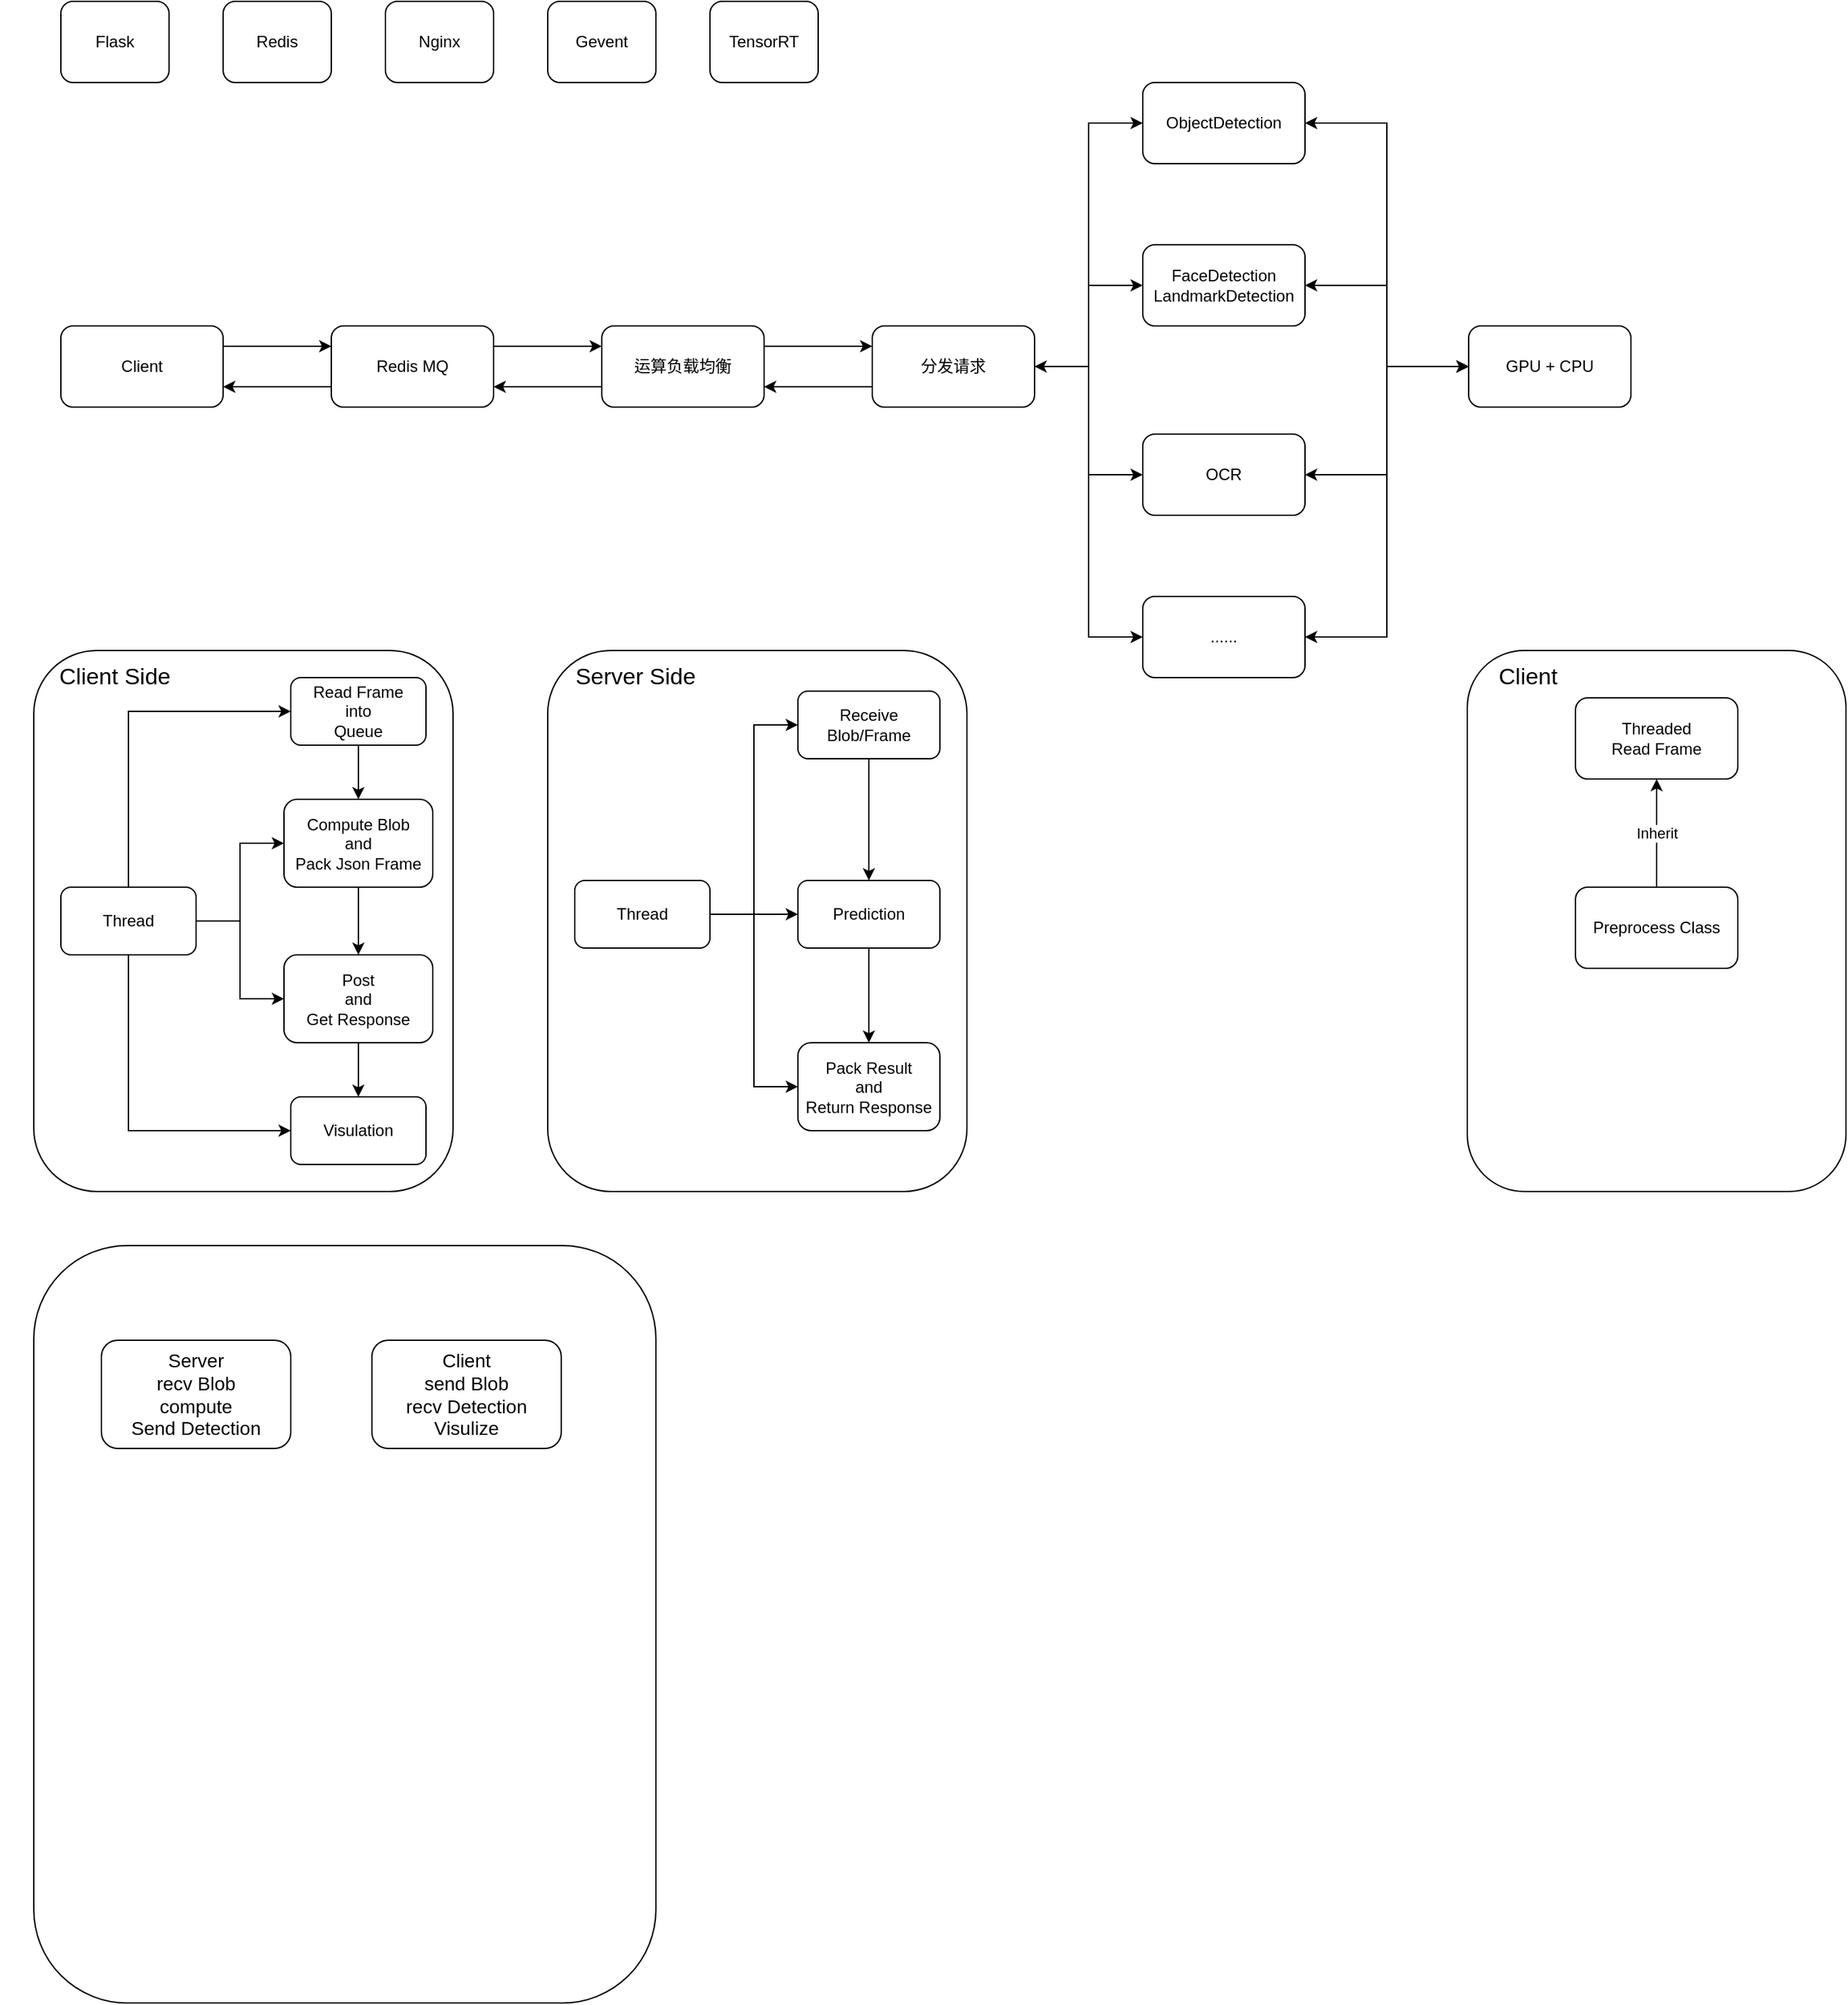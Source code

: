 <mxfile version="14.1.1" type="github">
  <diagram id="7dhG77_Q10vjQAKvfWMw" name="Page-1">
    <mxGraphModel dx="734" dy="479" grid="1" gridSize="10" guides="1" tooltips="1" connect="1" arrows="1" fold="1" page="1" pageScale="1" pageWidth="827" pageHeight="1169" math="0" shadow="0">
      <root>
        <mxCell id="0" />
        <mxCell id="1" parent="0" />
        <mxCell id="kNMitA74HekCaNC5wL4F-1" value="" style="rounded=1;whiteSpace=wrap;html=1;" vertex="1" parent="1">
          <mxGeometry x="60" y="960" width="460" height="560" as="geometry" />
        </mxCell>
        <mxCell id="WyiyPVkX2-RSNoQSLLox-2" style="edgeStyle=orthogonalEdgeStyle;rounded=0;orthogonalLoop=1;jettySize=auto;html=1;exitX=1;exitY=0.25;exitDx=0;exitDy=0;entryX=0;entryY=0.25;entryDx=0;entryDy=0;" parent="1" source="9NKGEl0jnILZwDAVQmjc-1" target="9NKGEl0jnILZwDAVQmjc-3" edge="1">
          <mxGeometry relative="1" as="geometry" />
        </mxCell>
        <mxCell id="9NKGEl0jnILZwDAVQmjc-1" value="Client" style="rounded=1;whiteSpace=wrap;html=1;" parent="1" vertex="1">
          <mxGeometry x="80" y="280" width="120" height="60" as="geometry" />
        </mxCell>
        <mxCell id="i9eNnEVXPlJ7ctMdqRhR-3" style="edgeStyle=orthogonalEdgeStyle;rounded=0;orthogonalLoop=1;jettySize=auto;html=1;exitX=0;exitY=0.75;exitDx=0;exitDy=0;entryX=1;entryY=0.75;entryDx=0;entryDy=0;" parent="1" source="9NKGEl0jnILZwDAVQmjc-3" target="9NKGEl0jnILZwDAVQmjc-1" edge="1">
          <mxGeometry relative="1" as="geometry" />
        </mxCell>
        <mxCell id="i9eNnEVXPlJ7ctMdqRhR-4" style="edgeStyle=orthogonalEdgeStyle;rounded=0;orthogonalLoop=1;jettySize=auto;html=1;exitX=1;exitY=0.25;exitDx=0;exitDy=0;entryX=0;entryY=0.25;entryDx=0;entryDy=0;" parent="1" source="9NKGEl0jnILZwDAVQmjc-3" target="i9eNnEVXPlJ7ctMdqRhR-1" edge="1">
          <mxGeometry relative="1" as="geometry" />
        </mxCell>
        <mxCell id="9NKGEl0jnILZwDAVQmjc-3" value="Redis MQ" style="rounded=1;whiteSpace=wrap;html=1;" parent="1" vertex="1">
          <mxGeometry x="280" y="280" width="120" height="60" as="geometry" />
        </mxCell>
        <mxCell id="i9eNnEVXPlJ7ctMdqRhR-5" style="edgeStyle=orthogonalEdgeStyle;rounded=0;orthogonalLoop=1;jettySize=auto;html=1;exitX=0;exitY=0.75;exitDx=0;exitDy=0;entryX=1;entryY=0.75;entryDx=0;entryDy=0;" parent="1" source="i9eNnEVXPlJ7ctMdqRhR-1" target="9NKGEl0jnILZwDAVQmjc-3" edge="1">
          <mxGeometry relative="1" as="geometry" />
        </mxCell>
        <mxCell id="Oo6SzhEoN0E3CcnQ-WtD-2" style="edgeStyle=orthogonalEdgeStyle;rounded=0;orthogonalLoop=1;jettySize=auto;html=1;exitX=1;exitY=0.25;exitDx=0;exitDy=0;entryX=0;entryY=0.25;entryDx=0;entryDy=0;" parent="1" source="i9eNnEVXPlJ7ctMdqRhR-1" target="Oo6SzhEoN0E3CcnQ-WtD-1" edge="1">
          <mxGeometry relative="1" as="geometry" />
        </mxCell>
        <mxCell id="i9eNnEVXPlJ7ctMdqRhR-1" value="运算负载均衡" style="rounded=1;whiteSpace=wrap;html=1;" parent="1" vertex="1">
          <mxGeometry x="480" y="280" width="120" height="60" as="geometry" />
        </mxCell>
        <mxCell id="Oo6SzhEoN0E3CcnQ-WtD-21" style="edgeStyle=orthogonalEdgeStyle;rounded=0;orthogonalLoop=1;jettySize=auto;html=1;entryX=1;entryY=0.5;entryDx=0;entryDy=0;" parent="1" source="i9eNnEVXPlJ7ctMdqRhR-6" target="Oo6SzhEoN0E3CcnQ-WtD-4" edge="1">
          <mxGeometry relative="1" as="geometry" />
        </mxCell>
        <mxCell id="Oo6SzhEoN0E3CcnQ-WtD-22" style="edgeStyle=orthogonalEdgeStyle;rounded=0;orthogonalLoop=1;jettySize=auto;html=1;entryX=1;entryY=0.5;entryDx=0;entryDy=0;" parent="1" source="i9eNnEVXPlJ7ctMdqRhR-6" target="Oo6SzhEoN0E3CcnQ-WtD-5" edge="1">
          <mxGeometry relative="1" as="geometry" />
        </mxCell>
        <mxCell id="Oo6SzhEoN0E3CcnQ-WtD-23" style="edgeStyle=orthogonalEdgeStyle;rounded=0;orthogonalLoop=1;jettySize=auto;html=1;entryX=1;entryY=0.5;entryDx=0;entryDy=0;" parent="1" source="i9eNnEVXPlJ7ctMdqRhR-6" target="Oo6SzhEoN0E3CcnQ-WtD-6" edge="1">
          <mxGeometry relative="1" as="geometry" />
        </mxCell>
        <mxCell id="Oo6SzhEoN0E3CcnQ-WtD-24" style="edgeStyle=orthogonalEdgeStyle;rounded=0;orthogonalLoop=1;jettySize=auto;html=1;entryX=1;entryY=0.5;entryDx=0;entryDy=0;" parent="1" source="i9eNnEVXPlJ7ctMdqRhR-6" target="Oo6SzhEoN0E3CcnQ-WtD-7" edge="1">
          <mxGeometry relative="1" as="geometry" />
        </mxCell>
        <mxCell id="i9eNnEVXPlJ7ctMdqRhR-6" value="GPU + CPU" style="rounded=1;whiteSpace=wrap;html=1;" parent="1" vertex="1">
          <mxGeometry x="1121" y="280" width="120" height="60" as="geometry" />
        </mxCell>
        <mxCell id="1QFQKJrHIQteWZRxJTOW-2" value="Flask" style="rounded=1;whiteSpace=wrap;html=1;" parent="1" vertex="1">
          <mxGeometry x="80" y="40" width="80" height="60" as="geometry" />
        </mxCell>
        <mxCell id="1QFQKJrHIQteWZRxJTOW-7" value="Redis" style="rounded=1;whiteSpace=wrap;html=1;" parent="1" vertex="1">
          <mxGeometry x="200" y="40" width="80" height="60" as="geometry" />
        </mxCell>
        <mxCell id="1QFQKJrHIQteWZRxJTOW-8" value="Nginx" style="rounded=1;whiteSpace=wrap;html=1;" parent="1" vertex="1">
          <mxGeometry x="320" y="40" width="80" height="60" as="geometry" />
        </mxCell>
        <mxCell id="1QFQKJrHIQteWZRxJTOW-9" value="Gevent" style="rounded=1;whiteSpace=wrap;html=1;" parent="1" vertex="1">
          <mxGeometry x="440" y="40" width="80" height="60" as="geometry" />
        </mxCell>
        <mxCell id="Oo6SzhEoN0E3CcnQ-WtD-3" style="edgeStyle=orthogonalEdgeStyle;rounded=0;orthogonalLoop=1;jettySize=auto;html=1;exitX=0;exitY=0.75;exitDx=0;exitDy=0;entryX=1;entryY=0.75;entryDx=0;entryDy=0;" parent="1" source="Oo6SzhEoN0E3CcnQ-WtD-1" target="i9eNnEVXPlJ7ctMdqRhR-1" edge="1">
          <mxGeometry relative="1" as="geometry" />
        </mxCell>
        <mxCell id="Oo6SzhEoN0E3CcnQ-WtD-16" style="edgeStyle=orthogonalEdgeStyle;rounded=0;orthogonalLoop=1;jettySize=auto;html=1;entryX=0;entryY=0.5;entryDx=0;entryDy=0;" parent="1" source="Oo6SzhEoN0E3CcnQ-WtD-1" target="Oo6SzhEoN0E3CcnQ-WtD-4" edge="1">
          <mxGeometry relative="1" as="geometry" />
        </mxCell>
        <mxCell id="Oo6SzhEoN0E3CcnQ-WtD-17" style="edgeStyle=orthogonalEdgeStyle;rounded=0;orthogonalLoop=1;jettySize=auto;html=1;entryX=0;entryY=0.5;entryDx=0;entryDy=0;" parent="1" source="Oo6SzhEoN0E3CcnQ-WtD-1" target="Oo6SzhEoN0E3CcnQ-WtD-5" edge="1">
          <mxGeometry relative="1" as="geometry" />
        </mxCell>
        <mxCell id="Oo6SzhEoN0E3CcnQ-WtD-18" style="edgeStyle=orthogonalEdgeStyle;rounded=0;orthogonalLoop=1;jettySize=auto;html=1;entryX=0;entryY=0.5;entryDx=0;entryDy=0;" parent="1" source="Oo6SzhEoN0E3CcnQ-WtD-1" target="Oo6SzhEoN0E3CcnQ-WtD-6" edge="1">
          <mxGeometry relative="1" as="geometry" />
        </mxCell>
        <mxCell id="Oo6SzhEoN0E3CcnQ-WtD-19" style="edgeStyle=orthogonalEdgeStyle;rounded=0;orthogonalLoop=1;jettySize=auto;html=1;entryX=0;entryY=0.5;entryDx=0;entryDy=0;" parent="1" source="Oo6SzhEoN0E3CcnQ-WtD-1" target="Oo6SzhEoN0E3CcnQ-WtD-7" edge="1">
          <mxGeometry relative="1" as="geometry" />
        </mxCell>
        <mxCell id="Oo6SzhEoN0E3CcnQ-WtD-1" value="分发请求" style="rounded=1;whiteSpace=wrap;html=1;" parent="1" vertex="1">
          <mxGeometry x="680" y="280" width="120" height="60" as="geometry" />
        </mxCell>
        <mxCell id="Oo6SzhEoN0E3CcnQ-WtD-12" style="edgeStyle=orthogonalEdgeStyle;rounded=0;orthogonalLoop=1;jettySize=auto;html=1;entryX=0;entryY=0.5;entryDx=0;entryDy=0;" parent="1" source="Oo6SzhEoN0E3CcnQ-WtD-4" target="i9eNnEVXPlJ7ctMdqRhR-6" edge="1">
          <mxGeometry relative="1" as="geometry" />
        </mxCell>
        <mxCell id="Oo6SzhEoN0E3CcnQ-WtD-20" style="edgeStyle=orthogonalEdgeStyle;rounded=0;orthogonalLoop=1;jettySize=auto;html=1;entryX=1;entryY=0.5;entryDx=0;entryDy=0;" parent="1" source="Oo6SzhEoN0E3CcnQ-WtD-4" target="Oo6SzhEoN0E3CcnQ-WtD-1" edge="1">
          <mxGeometry relative="1" as="geometry" />
        </mxCell>
        <mxCell id="Oo6SzhEoN0E3CcnQ-WtD-4" value="ObjectDetection" style="rounded=1;whiteSpace=wrap;html=1;" parent="1" vertex="1">
          <mxGeometry x="880" y="100" width="120" height="60" as="geometry" />
        </mxCell>
        <mxCell id="Oo6SzhEoN0E3CcnQ-WtD-13" style="edgeStyle=orthogonalEdgeStyle;rounded=0;orthogonalLoop=1;jettySize=auto;html=1;" parent="1" source="Oo6SzhEoN0E3CcnQ-WtD-5" target="i9eNnEVXPlJ7ctMdqRhR-6" edge="1">
          <mxGeometry relative="1" as="geometry" />
        </mxCell>
        <mxCell id="Oo6SzhEoN0E3CcnQ-WtD-5" value="FaceDetection&lt;br&gt;LandmarkDetection" style="rounded=1;whiteSpace=wrap;html=1;" parent="1" vertex="1">
          <mxGeometry x="880" y="220" width="120" height="60" as="geometry" />
        </mxCell>
        <mxCell id="Oo6SzhEoN0E3CcnQ-WtD-14" style="edgeStyle=orthogonalEdgeStyle;rounded=0;orthogonalLoop=1;jettySize=auto;html=1;entryX=0;entryY=0.5;entryDx=0;entryDy=0;" parent="1" source="Oo6SzhEoN0E3CcnQ-WtD-6" target="i9eNnEVXPlJ7ctMdqRhR-6" edge="1">
          <mxGeometry relative="1" as="geometry" />
        </mxCell>
        <mxCell id="Oo6SzhEoN0E3CcnQ-WtD-6" value="OCR" style="rounded=1;whiteSpace=wrap;html=1;" parent="1" vertex="1">
          <mxGeometry x="880" y="360" width="120" height="60" as="geometry" />
        </mxCell>
        <mxCell id="Oo6SzhEoN0E3CcnQ-WtD-15" style="edgeStyle=orthogonalEdgeStyle;rounded=0;orthogonalLoop=1;jettySize=auto;html=1;entryX=0;entryY=0.5;entryDx=0;entryDy=0;" parent="1" source="Oo6SzhEoN0E3CcnQ-WtD-7" target="i9eNnEVXPlJ7ctMdqRhR-6" edge="1">
          <mxGeometry relative="1" as="geometry" />
        </mxCell>
        <mxCell id="Oo6SzhEoN0E3CcnQ-WtD-7" value="......" style="rounded=1;whiteSpace=wrap;html=1;" parent="1" vertex="1">
          <mxGeometry x="880" y="480" width="120" height="60" as="geometry" />
        </mxCell>
        <mxCell id="Oo6SzhEoN0E3CcnQ-WtD-10" value="TensorRT" style="rounded=1;whiteSpace=wrap;html=1;" parent="1" vertex="1">
          <mxGeometry x="560" y="40" width="80" height="60" as="geometry" />
        </mxCell>
        <mxCell id="kNVmFIi3BoLwCQZXjS9n-1" value="" style="rounded=1;whiteSpace=wrap;html=1;" parent="1" vertex="1">
          <mxGeometry x="60" y="520" width="310" height="400" as="geometry" />
        </mxCell>
        <mxCell id="kNVmFIi3BoLwCQZXjS9n-4" value="&lt;font style=&quot;font-size: 17px&quot;&gt;Client Side&lt;br&gt;&lt;/font&gt;" style="text;html=1;strokeColor=none;fillColor=none;align=center;verticalAlign=middle;whiteSpace=wrap;rounded=0;" parent="1" vertex="1">
          <mxGeometry x="35" y="520" width="170" height="40" as="geometry" />
        </mxCell>
        <mxCell id="kNVmFIi3BoLwCQZXjS9n-15" style="edgeStyle=orthogonalEdgeStyle;rounded=0;orthogonalLoop=1;jettySize=auto;html=1;entryX=0;entryY=0.5;entryDx=0;entryDy=0;" parent="1" source="kNVmFIi3BoLwCQZXjS9n-6" target="kNVmFIi3BoLwCQZXjS9n-12" edge="1">
          <mxGeometry relative="1" as="geometry">
            <Array as="points">
              <mxPoint x="130" y="565" />
            </Array>
          </mxGeometry>
        </mxCell>
        <mxCell id="kNVmFIi3BoLwCQZXjS9n-23" style="edgeStyle=orthogonalEdgeStyle;rounded=0;orthogonalLoop=1;jettySize=auto;html=1;entryX=0;entryY=0.5;entryDx=0;entryDy=0;" parent="1" source="kNVmFIi3BoLwCQZXjS9n-6" target="kNVmFIi3BoLwCQZXjS9n-22" edge="1">
          <mxGeometry relative="1" as="geometry">
            <Array as="points">
              <mxPoint x="130" y="875" />
            </Array>
          </mxGeometry>
        </mxCell>
        <mxCell id="kNVmFIi3BoLwCQZXjS9n-26" style="edgeStyle=orthogonalEdgeStyle;rounded=0;orthogonalLoop=1;jettySize=auto;html=1;entryX=0;entryY=0.5;entryDx=0;entryDy=0;" parent="1" source="kNVmFIi3BoLwCQZXjS9n-6" target="kNVmFIi3BoLwCQZXjS9n-13" edge="1">
          <mxGeometry relative="1" as="geometry" />
        </mxCell>
        <mxCell id="kNVmFIi3BoLwCQZXjS9n-29" style="edgeStyle=orthogonalEdgeStyle;rounded=0;orthogonalLoop=1;jettySize=auto;html=1;entryX=0;entryY=0.5;entryDx=0;entryDy=0;" parent="1" source="kNVmFIi3BoLwCQZXjS9n-6" target="kNVmFIi3BoLwCQZXjS9n-28" edge="1">
          <mxGeometry relative="1" as="geometry" />
        </mxCell>
        <mxCell id="kNVmFIi3BoLwCQZXjS9n-6" value="Thread" style="rounded=1;whiteSpace=wrap;html=1;" parent="1" vertex="1">
          <mxGeometry x="80" y="695" width="100" height="50" as="geometry" />
        </mxCell>
        <mxCell id="kNVmFIi3BoLwCQZXjS9n-18" style="edgeStyle=orthogonalEdgeStyle;rounded=0;orthogonalLoop=1;jettySize=auto;html=1;entryX=0.5;entryY=0;entryDx=0;entryDy=0;" parent="1" source="kNVmFIi3BoLwCQZXjS9n-12" target="kNVmFIi3BoLwCQZXjS9n-13" edge="1">
          <mxGeometry relative="1" as="geometry" />
        </mxCell>
        <mxCell id="kNVmFIi3BoLwCQZXjS9n-12" value="Read Frame&lt;br&gt;into&lt;br&gt;Queue" style="rounded=1;whiteSpace=wrap;html=1;" parent="1" vertex="1">
          <mxGeometry x="250" y="540" width="100" height="50" as="geometry" />
        </mxCell>
        <mxCell id="kNVmFIi3BoLwCQZXjS9n-30" style="edgeStyle=orthogonalEdgeStyle;rounded=0;orthogonalLoop=1;jettySize=auto;html=1;entryX=0.5;entryY=0;entryDx=0;entryDy=0;" parent="1" source="kNVmFIi3BoLwCQZXjS9n-13" target="kNVmFIi3BoLwCQZXjS9n-28" edge="1">
          <mxGeometry relative="1" as="geometry" />
        </mxCell>
        <mxCell id="kNVmFIi3BoLwCQZXjS9n-13" value="Compute Blob&lt;br&gt;and&lt;br&gt;Pack Json Frame" style="rounded=1;whiteSpace=wrap;html=1;" parent="1" vertex="1">
          <mxGeometry x="245" y="630" width="110" height="65" as="geometry" />
        </mxCell>
        <mxCell id="kNVmFIi3BoLwCQZXjS9n-22" value="Visulation" style="rounded=1;whiteSpace=wrap;html=1;" parent="1" vertex="1">
          <mxGeometry x="250" y="850" width="100" height="50" as="geometry" />
        </mxCell>
        <mxCell id="kNVmFIi3BoLwCQZXjS9n-31" style="edgeStyle=orthogonalEdgeStyle;rounded=0;orthogonalLoop=1;jettySize=auto;html=1;entryX=0.5;entryY=0;entryDx=0;entryDy=0;" parent="1" source="kNVmFIi3BoLwCQZXjS9n-28" target="kNVmFIi3BoLwCQZXjS9n-22" edge="1">
          <mxGeometry relative="1" as="geometry" />
        </mxCell>
        <mxCell id="kNVmFIi3BoLwCQZXjS9n-28" value="Post&lt;br&gt;and&lt;br&gt;Get Response" style="rounded=1;whiteSpace=wrap;html=1;" parent="1" vertex="1">
          <mxGeometry x="245" y="745" width="110" height="65" as="geometry" />
        </mxCell>
        <mxCell id="kNVmFIi3BoLwCQZXjS9n-32" value="" style="rounded=1;whiteSpace=wrap;html=1;" parent="1" vertex="1">
          <mxGeometry x="440" y="520" width="310" height="400" as="geometry" />
        </mxCell>
        <mxCell id="kNVmFIi3BoLwCQZXjS9n-33" value="&lt;font style=&quot;font-size: 17px&quot;&gt;Server Side&lt;br&gt;&lt;/font&gt;" style="text;html=1;strokeColor=none;fillColor=none;align=center;verticalAlign=middle;whiteSpace=wrap;rounded=0;" parent="1" vertex="1">
          <mxGeometry x="450" y="520" width="110" height="40" as="geometry" />
        </mxCell>
        <mxCell id="kNVmFIi3BoLwCQZXjS9n-37" style="edgeStyle=orthogonalEdgeStyle;rounded=0;orthogonalLoop=1;jettySize=auto;html=1;entryX=0;entryY=0.5;entryDx=0;entryDy=0;" parent="1" source="kNVmFIi3BoLwCQZXjS9n-38" target="kNVmFIi3BoLwCQZXjS9n-45" edge="1">
          <mxGeometry relative="1" as="geometry" />
        </mxCell>
        <mxCell id="kNVmFIi3BoLwCQZXjS9n-46" style="edgeStyle=orthogonalEdgeStyle;rounded=0;orthogonalLoop=1;jettySize=auto;html=1;entryX=0;entryY=0.5;entryDx=0;entryDy=0;" parent="1" source="kNVmFIi3BoLwCQZXjS9n-38" target="kNVmFIi3BoLwCQZXjS9n-40" edge="1">
          <mxGeometry relative="1" as="geometry" />
        </mxCell>
        <mxCell id="kNVmFIi3BoLwCQZXjS9n-51" style="edgeStyle=orthogonalEdgeStyle;rounded=0;orthogonalLoop=1;jettySize=auto;html=1;entryX=0;entryY=0.5;entryDx=0;entryDy=0;" parent="1" source="kNVmFIi3BoLwCQZXjS9n-38" target="kNVmFIi3BoLwCQZXjS9n-47" edge="1">
          <mxGeometry relative="1" as="geometry" />
        </mxCell>
        <mxCell id="kNVmFIi3BoLwCQZXjS9n-38" value="Thread" style="rounded=1;whiteSpace=wrap;html=1;" parent="1" vertex="1">
          <mxGeometry x="460" y="690" width="100" height="50" as="geometry" />
        </mxCell>
        <mxCell id="kNVmFIi3BoLwCQZXjS9n-48" style="edgeStyle=orthogonalEdgeStyle;rounded=0;orthogonalLoop=1;jettySize=auto;html=1;entryX=0.5;entryY=0;entryDx=0;entryDy=0;" parent="1" source="kNVmFIi3BoLwCQZXjS9n-40" target="kNVmFIi3BoLwCQZXjS9n-47" edge="1">
          <mxGeometry relative="1" as="geometry" />
        </mxCell>
        <mxCell id="kNVmFIi3BoLwCQZXjS9n-40" value="Receive Blob/Frame" style="rounded=1;whiteSpace=wrap;html=1;" parent="1" vertex="1">
          <mxGeometry x="625" y="550" width="105" height="50" as="geometry" />
        </mxCell>
        <mxCell id="kNVmFIi3BoLwCQZXjS9n-45" value="Pack Result&lt;br&gt;and&lt;br&gt;Return Response" style="rounded=1;whiteSpace=wrap;html=1;" parent="1" vertex="1">
          <mxGeometry x="625" y="810" width="105" height="65" as="geometry" />
        </mxCell>
        <mxCell id="kNVmFIi3BoLwCQZXjS9n-50" style="edgeStyle=orthogonalEdgeStyle;rounded=0;orthogonalLoop=1;jettySize=auto;html=1;entryX=0.5;entryY=0;entryDx=0;entryDy=0;" parent="1" source="kNVmFIi3BoLwCQZXjS9n-47" target="kNVmFIi3BoLwCQZXjS9n-45" edge="1">
          <mxGeometry relative="1" as="geometry" />
        </mxCell>
        <mxCell id="kNVmFIi3BoLwCQZXjS9n-47" value="Prediction" style="rounded=1;whiteSpace=wrap;html=1;" parent="1" vertex="1">
          <mxGeometry x="625" y="690" width="105" height="50" as="geometry" />
        </mxCell>
        <mxCell id="QiKK5mnKe8_MFQ2hnqFY-2" value="" style="rounded=1;whiteSpace=wrap;html=1;" parent="1" vertex="1">
          <mxGeometry x="1120" y="520" width="280" height="400" as="geometry" />
        </mxCell>
        <mxCell id="QiKK5mnKe8_MFQ2hnqFY-4" value="&lt;font style=&quot;font-size: 17px&quot;&gt;Client&lt;/font&gt;" style="text;html=1;strokeColor=none;fillColor=none;align=center;verticalAlign=middle;whiteSpace=wrap;rounded=0;" parent="1" vertex="1">
          <mxGeometry x="1120" y="520" width="90" height="40" as="geometry" />
        </mxCell>
        <mxCell id="QiKK5mnKe8_MFQ2hnqFY-5" value="Threaded &lt;br&gt;Read Frame" style="rounded=1;whiteSpace=wrap;html=1;" parent="1" vertex="1">
          <mxGeometry x="1200" y="555" width="120" height="60" as="geometry" />
        </mxCell>
        <mxCell id="QiKK5mnKe8_MFQ2hnqFY-6" value="Preprocess Class" style="whiteSpace=wrap;html=1;rounded=1;" parent="1" vertex="1">
          <mxGeometry x="1200" y="695" width="120" height="60" as="geometry" />
        </mxCell>
        <mxCell id="QiKK5mnKe8_MFQ2hnqFY-9" value="" style="endArrow=classic;html=1;entryX=0.5;entryY=1;entryDx=0;entryDy=0;" parent="1" source="QiKK5mnKe8_MFQ2hnqFY-6" target="QiKK5mnKe8_MFQ2hnqFY-5" edge="1">
          <mxGeometry relative="1" as="geometry">
            <mxPoint x="1250" y="700" as="sourcePoint" />
            <mxPoint x="1410" y="700" as="targetPoint" />
          </mxGeometry>
        </mxCell>
        <mxCell id="QiKK5mnKe8_MFQ2hnqFY-10" value="Inherit" style="edgeLabel;resizable=0;html=1;align=center;verticalAlign=middle;" parent="QiKK5mnKe8_MFQ2hnqFY-9" connectable="0" vertex="1">
          <mxGeometry relative="1" as="geometry" />
        </mxCell>
        <mxCell id="kNMitA74HekCaNC5wL4F-3" value="&lt;font style=&quot;font-size: 14px&quot;&gt;Client&lt;br&gt;send Blob&lt;br&gt;recv Detection&lt;br&gt;Visulize&lt;br&gt;&lt;/font&gt;" style="rounded=1;whiteSpace=wrap;html=1;" vertex="1" parent="1">
          <mxGeometry x="310" y="1030" width="140" height="80" as="geometry" />
        </mxCell>
        <mxCell id="kNMitA74HekCaNC5wL4F-4" value="&lt;font style=&quot;font-size: 14px&quot;&gt;Server&lt;br&gt;recv Blob&lt;br&gt;compute&lt;br&gt;Send Detection&lt;br&gt;&lt;/font&gt;" style="rounded=1;whiteSpace=wrap;html=1;" vertex="1" parent="1">
          <mxGeometry x="110" y="1030" width="140" height="80" as="geometry" />
        </mxCell>
      </root>
    </mxGraphModel>
  </diagram>
</mxfile>
